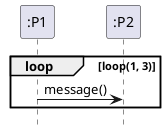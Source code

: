 @startuml
hide footbox
skinparam backgroundcolor transparent
participant ":P1" as P1
participant ":P2" as P2

loop loop(1, 3)
  P1 -> P2 : message()
end loop

@enduml